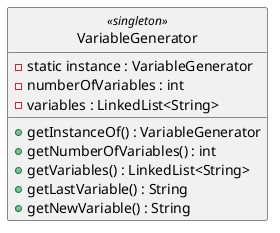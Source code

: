 @startuml VariableGenerator

hide circle 

class VariableGenerator <<singleton>> {
    - static instance : VariableGenerator
    - numberOfVariables : int
    - variables : LinkedList<String>
    + getInstanceOf() : VariableGenerator
    + getNumberOfVariables() : int
    + getVariables() : LinkedList<String>
    + getLastVariable() : String
    + getNewVariable() : String
}

@enduml
